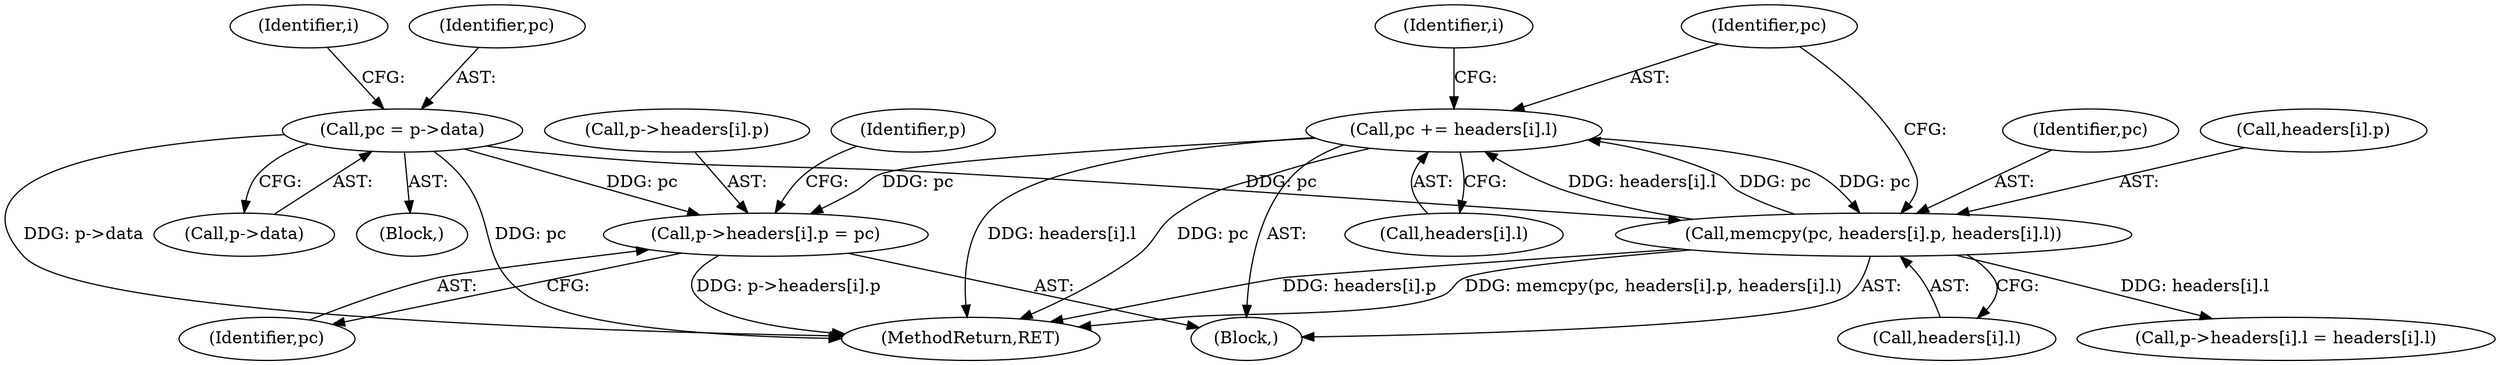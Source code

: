 digraph "0_miniupnp_cd506a67e174a45c6a202eff182a712955ed6d6f@array" {
"1000394" [label="(Call,p->headers[i].p = pc)"];
"1000379" [label="(Call,pc = p->data)"];
"1000428" [label="(Call,pc += headers[i].l)"];
"1000416" [label="(Call,memcpy(pc, headers[i].p, headers[i].l))"];
"1000393" [label="(Block,)"];
"1000416" [label="(Call,memcpy(pc, headers[i].p, headers[i].l))"];
"1000444" [label="(MethodReturn,RET)"];
"1000381" [label="(Call,p->data)"];
"1000402" [label="(Identifier,pc)"];
"1000380" [label="(Identifier,pc)"];
"1000430" [label="(Call,headers[i].l)"];
"1000333" [label="(Block,)"];
"1000417" [label="(Identifier,pc)"];
"1000394" [label="(Call,p->headers[i].p = pc)"];
"1000395" [label="(Call,p->headers[i].p)"];
"1000429" [label="(Identifier,pc)"];
"1000379" [label="(Call,pc = p->data)"];
"1000423" [label="(Call,headers[i].l)"];
"1000407" [label="(Identifier,p)"];
"1000428" [label="(Call,pc += headers[i].l)"];
"1000418" [label="(Call,headers[i].p)"];
"1000403" [label="(Call,p->headers[i].l = headers[i].l)"];
"1000392" [label="(Identifier,i)"];
"1000386" [label="(Identifier,i)"];
"1000394" -> "1000393"  [label="AST: "];
"1000394" -> "1000402"  [label="CFG: "];
"1000395" -> "1000394"  [label="AST: "];
"1000402" -> "1000394"  [label="AST: "];
"1000407" -> "1000394"  [label="CFG: "];
"1000394" -> "1000444"  [label="DDG: p->headers[i].p"];
"1000379" -> "1000394"  [label="DDG: pc"];
"1000428" -> "1000394"  [label="DDG: pc"];
"1000379" -> "1000333"  [label="AST: "];
"1000379" -> "1000381"  [label="CFG: "];
"1000380" -> "1000379"  [label="AST: "];
"1000381" -> "1000379"  [label="AST: "];
"1000386" -> "1000379"  [label="CFG: "];
"1000379" -> "1000444"  [label="DDG: pc"];
"1000379" -> "1000444"  [label="DDG: p->data"];
"1000379" -> "1000416"  [label="DDG: pc"];
"1000428" -> "1000393"  [label="AST: "];
"1000428" -> "1000430"  [label="CFG: "];
"1000429" -> "1000428"  [label="AST: "];
"1000430" -> "1000428"  [label="AST: "];
"1000392" -> "1000428"  [label="CFG: "];
"1000428" -> "1000444"  [label="DDG: headers[i].l"];
"1000428" -> "1000444"  [label="DDG: pc"];
"1000428" -> "1000416"  [label="DDG: pc"];
"1000416" -> "1000428"  [label="DDG: headers[i].l"];
"1000416" -> "1000428"  [label="DDG: pc"];
"1000416" -> "1000393"  [label="AST: "];
"1000416" -> "1000423"  [label="CFG: "];
"1000417" -> "1000416"  [label="AST: "];
"1000418" -> "1000416"  [label="AST: "];
"1000423" -> "1000416"  [label="AST: "];
"1000429" -> "1000416"  [label="CFG: "];
"1000416" -> "1000444"  [label="DDG: memcpy(pc, headers[i].p, headers[i].l)"];
"1000416" -> "1000444"  [label="DDG: headers[i].p"];
"1000416" -> "1000403"  [label="DDG: headers[i].l"];
}
